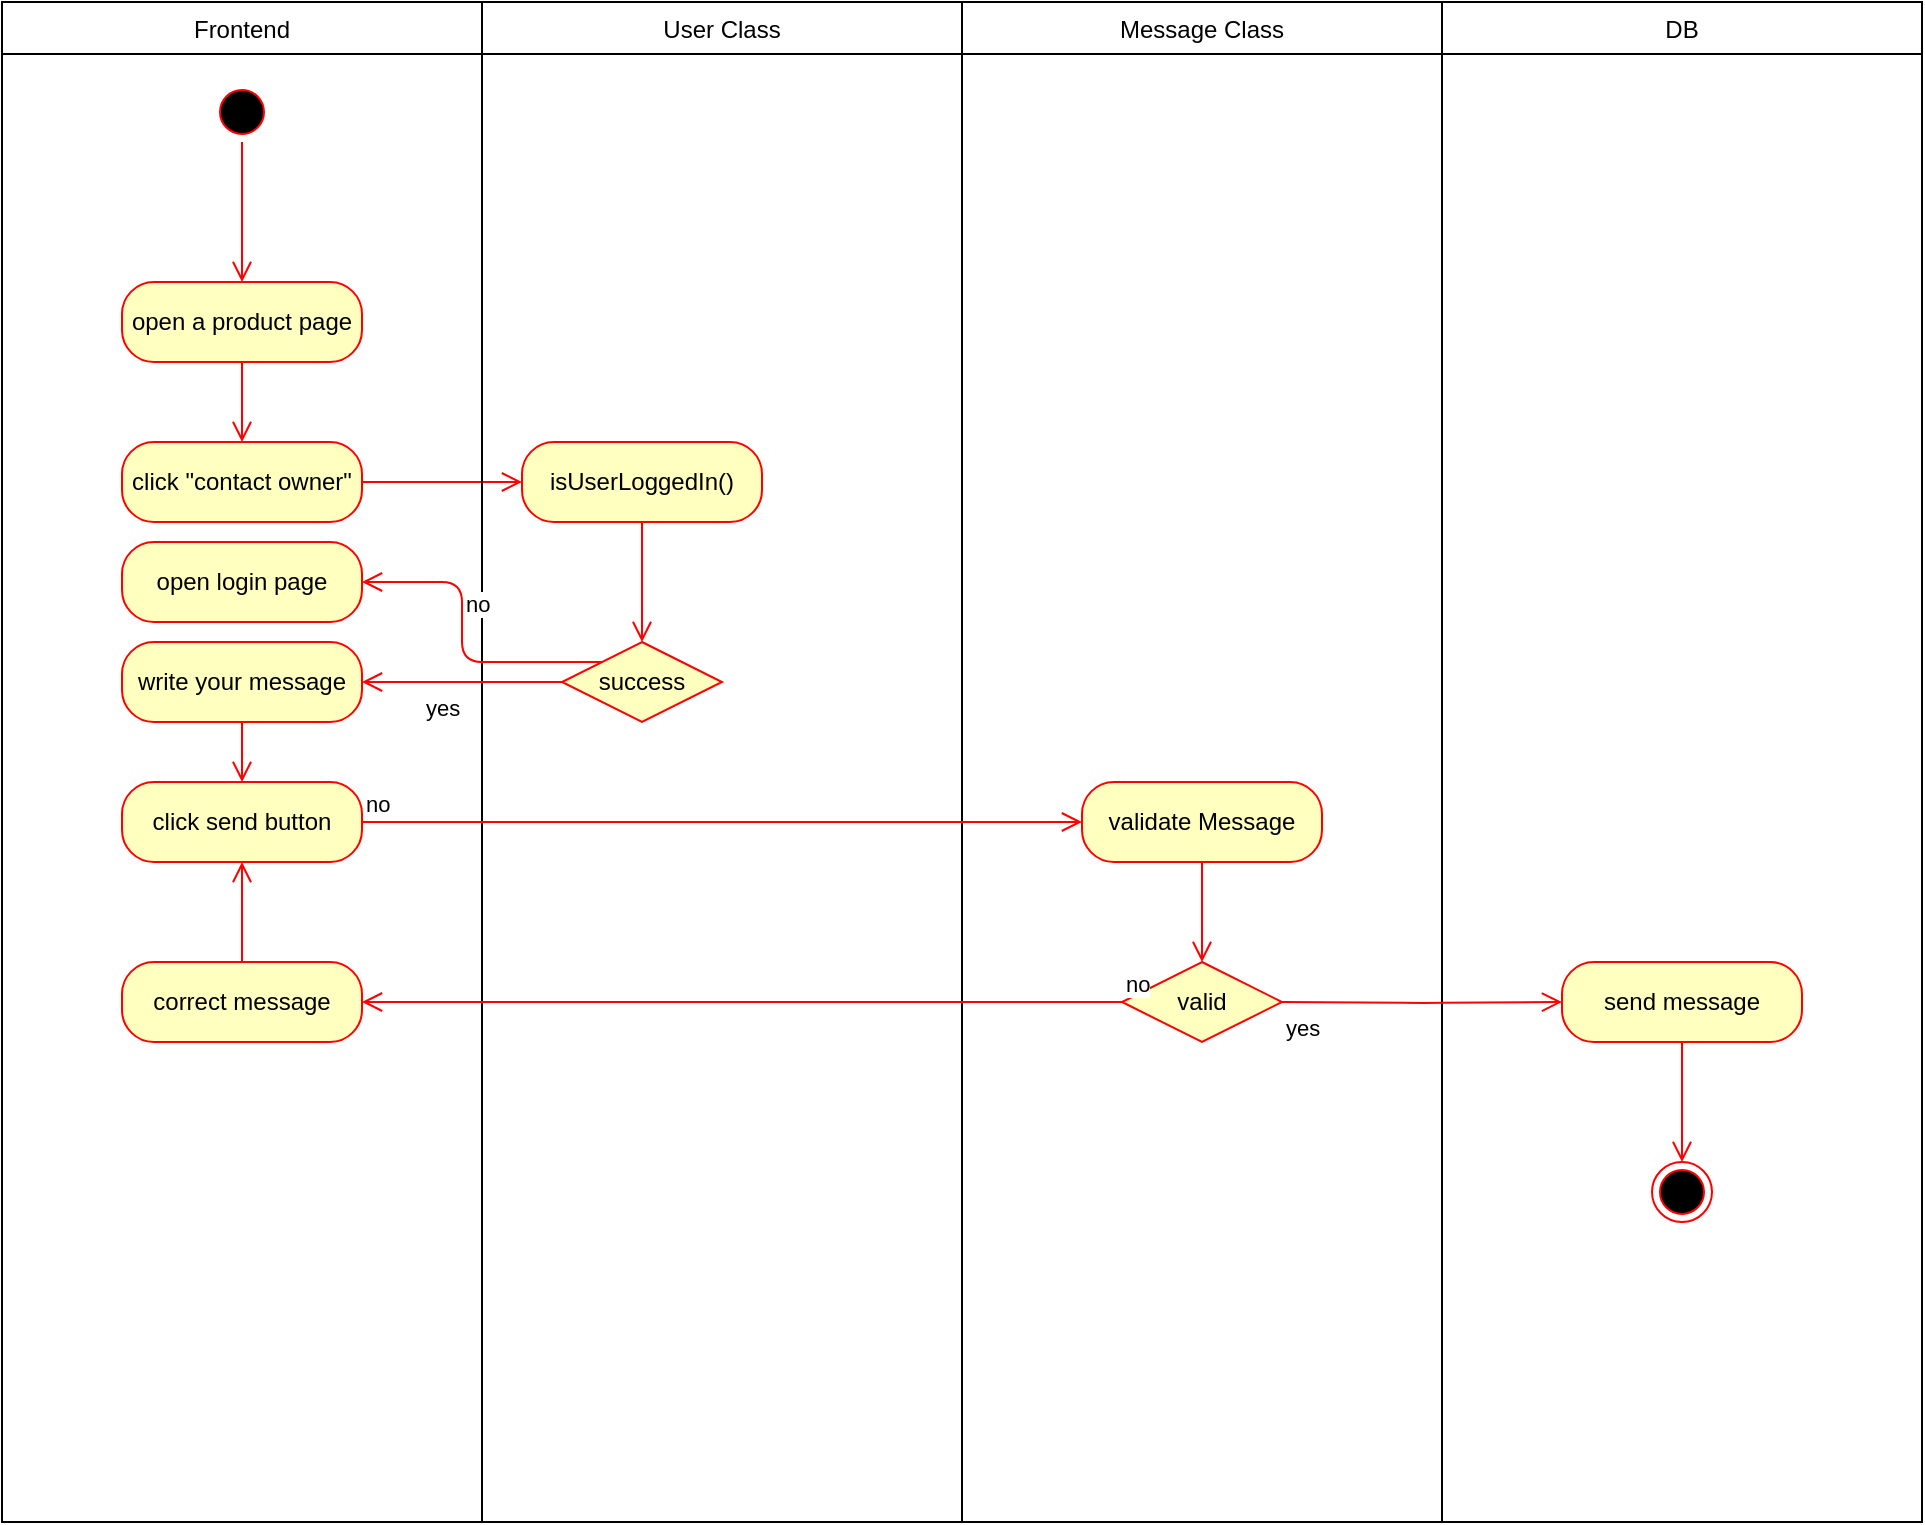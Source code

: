 <mxfile version="13.0.0" type="device"><diagram id="U9ovYtGFfIsjeYY5Afay" name="Page-1"><mxGraphModel dx="1527" dy="1008" grid="1" gridSize="10" guides="1" tooltips="1" connect="1" arrows="1" fold="1" page="1" pageScale="1" pageWidth="827" pageHeight="1169" math="0" shadow="0"><root><mxCell id="0"/><mxCell id="1" parent="0"/><mxCell id="VCPieSqExT90kybuavoB-16" value="Frontend" style="swimlane;fontStyle=0;childLayout=stackLayout;horizontal=1;startSize=26;fillColor=none;horizontalStack=0;resizeParent=1;resizeParentMax=0;resizeLast=0;collapsible=1;marginBottom=0;" vertex="1" parent="1"><mxGeometry x="40" y="40" width="240" height="760" as="geometry"><mxRectangle x="40" y="40" width="80" height="26" as="alternateBounds"/></mxGeometry></mxCell><mxCell id="VCPieSqExT90kybuavoB-1" value="" style="ellipse;html=1;shape=startState;fillColor=#000000;strokeColor=#ff0000;" vertex="1" parent="1"><mxGeometry x="145" y="80" width="30" height="30" as="geometry"/></mxCell><mxCell id="VCPieSqExT90kybuavoB-2" value="" style="edgeStyle=orthogonalEdgeStyle;html=1;verticalAlign=bottom;endArrow=open;endSize=8;strokeColor=#ff0000;entryX=0.5;entryY=0;entryDx=0;entryDy=0;" edge="1" source="VCPieSqExT90kybuavoB-1" parent="1" target="VCPieSqExT90kybuavoB-3"><mxGeometry relative="1" as="geometry"><mxPoint x="165" y="170" as="targetPoint"/></mxGeometry></mxCell><mxCell id="VCPieSqExT90kybuavoB-3" value="open a product page" style="rounded=1;whiteSpace=wrap;html=1;arcSize=40;fontColor=#000000;fillColor=#ffffc0;strokeColor=#ff0000;" vertex="1" parent="1"><mxGeometry x="100" y="180" width="120" height="40" as="geometry"/></mxCell><mxCell id="VCPieSqExT90kybuavoB-4" value="" style="edgeStyle=orthogonalEdgeStyle;html=1;verticalAlign=bottom;endArrow=open;endSize=8;strokeColor=#ff0000;" edge="1" source="VCPieSqExT90kybuavoB-3" parent="1"><mxGeometry relative="1" as="geometry"><mxPoint x="160" y="260" as="targetPoint"/></mxGeometry></mxCell><mxCell id="VCPieSqExT90kybuavoB-5" value="click &quot;contact owner&quot;" style="rounded=1;whiteSpace=wrap;html=1;arcSize=40;fontColor=#000000;fillColor=#ffffc0;strokeColor=#ff0000;" vertex="1" parent="1"><mxGeometry x="100" y="260" width="120" height="40" as="geometry"/></mxCell><mxCell id="VCPieSqExT90kybuavoB-6" value="" style="edgeStyle=orthogonalEdgeStyle;html=1;verticalAlign=bottom;endArrow=open;endSize=8;strokeColor=#ff0000;entryX=0;entryY=0.5;entryDx=0;entryDy=0;" edge="1" parent="1" source="VCPieSqExT90kybuavoB-5" target="VCPieSqExT90kybuavoB-22"><mxGeometry relative="1" as="geometry"><mxPoint x="160" y="420" as="targetPoint"/></mxGeometry></mxCell><mxCell id="VCPieSqExT90kybuavoB-7" value="write your message" style="rounded=1;whiteSpace=wrap;html=1;arcSize=40;fontColor=#000000;fillColor=#ffffc0;strokeColor=#ff0000;" vertex="1" parent="1"><mxGeometry x="100" y="360" width="120" height="40" as="geometry"/></mxCell><mxCell id="VCPieSqExT90kybuavoB-8" value="" style="edgeStyle=orthogonalEdgeStyle;html=1;verticalAlign=bottom;endArrow=open;endSize=8;strokeColor=#ff0000;" edge="1" source="VCPieSqExT90kybuavoB-7" parent="1" target="VCPieSqExT90kybuavoB-29"><mxGeometry relative="1" as="geometry"><mxPoint x="160" y="450" as="targetPoint"/></mxGeometry></mxCell><mxCell id="VCPieSqExT90kybuavoB-20" value="User Class" style="swimlane;fontStyle=0;childLayout=stackLayout;horizontal=1;startSize=26;fillColor=none;horizontalStack=0;resizeParent=1;resizeParentMax=0;resizeLast=0;collapsible=1;marginBottom=0;" vertex="1" parent="1"><mxGeometry x="280" y="40" width="240" height="760" as="geometry"><mxRectangle x="280" y="40" width="90" height="26" as="alternateBounds"/></mxGeometry></mxCell><mxCell id="VCPieSqExT90kybuavoB-22" value="isUserLoggedIn()" style="rounded=1;whiteSpace=wrap;html=1;arcSize=40;fontColor=#000000;fillColor=#ffffc0;strokeColor=#ff0000;" vertex="1" parent="1"><mxGeometry x="300" y="260" width="120" height="40" as="geometry"/></mxCell><mxCell id="VCPieSqExT90kybuavoB-23" value="" style="edgeStyle=orthogonalEdgeStyle;html=1;verticalAlign=bottom;endArrow=open;endSize=8;strokeColor=#ff0000;exitX=0.5;exitY=1;exitDx=0;exitDy=0;" edge="1" source="VCPieSqExT90kybuavoB-22" parent="1"><mxGeometry relative="1" as="geometry"><mxPoint x="360" y="360" as="targetPoint"/></mxGeometry></mxCell><mxCell id="VCPieSqExT90kybuavoB-24" value="success" style="rhombus;whiteSpace=wrap;html=1;fillColor=#ffffc0;strokeColor=#ff0000;" vertex="1" parent="1"><mxGeometry x="320" y="360" width="80" height="40" as="geometry"/></mxCell><mxCell id="VCPieSqExT90kybuavoB-25" value="no" style="edgeStyle=orthogonalEdgeStyle;html=1;align=left;verticalAlign=bottom;endArrow=open;endSize=8;strokeColor=#ff0000;exitX=0;exitY=0;exitDx=0;exitDy=0;entryX=1;entryY=0.5;entryDx=0;entryDy=0;" edge="1" source="VCPieSqExT90kybuavoB-24" parent="1" target="VCPieSqExT90kybuavoB-27"><mxGeometry x="0.125" relative="1" as="geometry"><mxPoint x="500" y="380" as="targetPoint"/><mxPoint as="offset"/></mxGeometry></mxCell><mxCell id="VCPieSqExT90kybuavoB-26" value="yes" style="edgeStyle=orthogonalEdgeStyle;html=1;align=left;verticalAlign=top;endArrow=open;endSize=8;strokeColor=#ff0000;exitX=0;exitY=0.5;exitDx=0;exitDy=0;entryX=1;entryY=0.5;entryDx=0;entryDy=0;" edge="1" source="VCPieSqExT90kybuavoB-24" parent="1" target="VCPieSqExT90kybuavoB-7"><mxGeometry x="0.4" relative="1" as="geometry"><mxPoint x="230" y="380" as="targetPoint"/><mxPoint as="offset"/></mxGeometry></mxCell><mxCell id="VCPieSqExT90kybuavoB-27" value="open login page" style="rounded=1;whiteSpace=wrap;html=1;arcSize=40;fontColor=#000000;fillColor=#ffffc0;strokeColor=#ff0000;" vertex="1" parent="1"><mxGeometry x="100" y="310" width="120" height="40" as="geometry"/></mxCell><mxCell id="VCPieSqExT90kybuavoB-29" value="click send button" style="rounded=1;whiteSpace=wrap;html=1;arcSize=40;fontColor=#000000;fillColor=#ffffc0;strokeColor=#ff0000;" vertex="1" parent="1"><mxGeometry x="100" y="430" width="120" height="40" as="geometry"/></mxCell><mxCell id="VCPieSqExT90kybuavoB-30" value="Message Class" style="swimlane;fontStyle=0;childLayout=stackLayout;horizontal=1;startSize=26;fillColor=none;horizontalStack=0;resizeParent=1;resizeParentMax=0;resizeLast=0;collapsible=1;marginBottom=0;" vertex="1" parent="1"><mxGeometry x="520" y="40" width="240" height="760" as="geometry"><mxRectangle x="520" y="40" width="50" height="26" as="alternateBounds"/></mxGeometry></mxCell><mxCell id="VCPieSqExT90kybuavoB-21" value="DB" style="swimlane;fontStyle=0;childLayout=stackLayout;horizontal=1;startSize=26;fillColor=none;horizontalStack=0;resizeParent=1;resizeParentMax=0;resizeLast=0;collapsible=1;marginBottom=0;" vertex="1" parent="1"><mxGeometry x="760" y="40" width="240" height="760" as="geometry"><mxRectangle x="760" y="40" width="50" height="26" as="alternateBounds"/></mxGeometry></mxCell><mxCell id="VCPieSqExT90kybuavoB-33" value="validate Message" style="rounded=1;whiteSpace=wrap;html=1;arcSize=40;fontColor=#000000;fillColor=#ffffc0;strokeColor=#ff0000;" vertex="1" parent="1"><mxGeometry x="580" y="430" width="120" height="40" as="geometry"/></mxCell><mxCell id="VCPieSqExT90kybuavoB-34" value="" style="edgeStyle=orthogonalEdgeStyle;html=1;verticalAlign=bottom;endArrow=open;endSize=8;strokeColor=#ff0000;" edge="1" source="VCPieSqExT90kybuavoB-33" parent="1"><mxGeometry relative="1" as="geometry"><mxPoint x="640" y="520" as="targetPoint"/></mxGeometry></mxCell><mxCell id="VCPieSqExT90kybuavoB-35" value="valid" style="rhombus;whiteSpace=wrap;html=1;fillColor=#ffffc0;strokeColor=#ff0000;" vertex="1" parent="1"><mxGeometry x="600" y="520" width="80" height="40" as="geometry"/></mxCell><mxCell id="VCPieSqExT90kybuavoB-36" value="no" style="edgeStyle=orthogonalEdgeStyle;html=1;align=left;verticalAlign=bottom;endArrow=open;endSize=8;strokeColor=#ff0000;exitX=0;exitY=0.5;exitDx=0;exitDy=0;" edge="1" source="VCPieSqExT90kybuavoB-35" parent="1"><mxGeometry x="-1" relative="1" as="geometry"><mxPoint x="220" y="540" as="targetPoint"/></mxGeometry></mxCell><mxCell id="VCPieSqExT90kybuavoB-37" value="yes" style="edgeStyle=orthogonalEdgeStyle;html=1;align=left;verticalAlign=top;endArrow=open;endSize=8;strokeColor=#ff0000;entryX=0;entryY=0.5;entryDx=0;entryDy=0;" edge="1" parent="1" target="VCPieSqExT90kybuavoB-43"><mxGeometry x="-1" relative="1" as="geometry"><mxPoint x="790" y="540" as="targetPoint"/><mxPoint x="680" y="540" as="sourcePoint"/></mxGeometry></mxCell><mxCell id="VCPieSqExT90kybuavoB-40" value="no" style="edgeStyle=orthogonalEdgeStyle;html=1;align=left;verticalAlign=bottom;endArrow=open;endSize=8;strokeColor=#ff0000;exitX=1;exitY=0.5;exitDx=0;exitDy=0;entryX=0;entryY=0.5;entryDx=0;entryDy=0;" edge="1" parent="1" source="VCPieSqExT90kybuavoB-29" target="VCPieSqExT90kybuavoB-33"><mxGeometry x="-1" relative="1" as="geometry"><mxPoint x="230" y="550" as="targetPoint"/><mxPoint x="610" y="550" as="sourcePoint"/></mxGeometry></mxCell><mxCell id="VCPieSqExT90kybuavoB-41" value="correct message" style="rounded=1;whiteSpace=wrap;html=1;arcSize=40;fontColor=#000000;fillColor=#ffffc0;strokeColor=#ff0000;" vertex="1" parent="1"><mxGeometry x="100" y="520" width="120" height="40" as="geometry"/></mxCell><mxCell id="VCPieSqExT90kybuavoB-42" value="" style="edgeStyle=orthogonalEdgeStyle;html=1;verticalAlign=bottom;endArrow=open;endSize=8;strokeColor=#ff0000;entryX=0.5;entryY=1;entryDx=0;entryDy=0;" edge="1" source="VCPieSqExT90kybuavoB-41" parent="1" target="VCPieSqExT90kybuavoB-29"><mxGeometry relative="1" as="geometry"><mxPoint x="160" y="620" as="targetPoint"/></mxGeometry></mxCell><mxCell id="VCPieSqExT90kybuavoB-43" value="send message" style="rounded=1;whiteSpace=wrap;html=1;arcSize=40;fontColor=#000000;fillColor=#ffffc0;strokeColor=#ff0000;" vertex="1" parent="1"><mxGeometry x="820" y="520" width="120" height="40" as="geometry"/></mxCell><mxCell id="VCPieSqExT90kybuavoB-44" value="" style="edgeStyle=orthogonalEdgeStyle;html=1;verticalAlign=bottom;endArrow=open;endSize=8;strokeColor=#ff0000;" edge="1" source="VCPieSqExT90kybuavoB-43" parent="1"><mxGeometry relative="1" as="geometry"><mxPoint x="880" y="620" as="targetPoint"/></mxGeometry></mxCell><mxCell id="VCPieSqExT90kybuavoB-45" value="" style="ellipse;html=1;shape=endState;fillColor=#000000;strokeColor=#ff0000;" vertex="1" parent="1"><mxGeometry x="865" y="620" width="30" height="30" as="geometry"/></mxCell></root></mxGraphModel></diagram></mxfile>